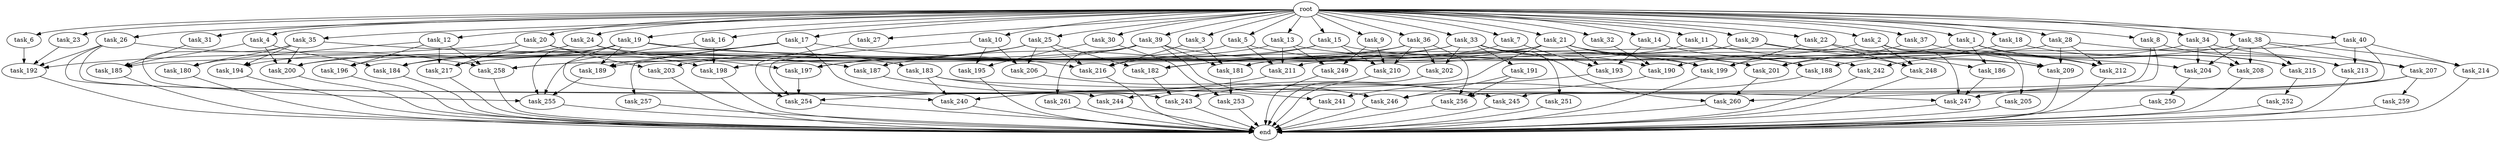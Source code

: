 digraph G {
  root [size="0.000000"];
  task_1 [size="102.400000"];
  task_2 [size="102.400000"];
  task_3 [size="102.400000"];
  task_4 [size="102.400000"];
  task_5 [size="102.400000"];
  task_6 [size="102.400000"];
  task_7 [size="102.400000"];
  task_8 [size="102.400000"];
  task_9 [size="102.400000"];
  task_10 [size="102.400000"];
  task_11 [size="102.400000"];
  task_12 [size="102.400000"];
  task_13 [size="102.400000"];
  task_14 [size="102.400000"];
  task_15 [size="102.400000"];
  task_16 [size="102.400000"];
  task_17 [size="102.400000"];
  task_18 [size="102.400000"];
  task_19 [size="102.400000"];
  task_20 [size="102.400000"];
  task_21 [size="102.400000"];
  task_22 [size="102.400000"];
  task_23 [size="102.400000"];
  task_24 [size="102.400000"];
  task_25 [size="102.400000"];
  task_26 [size="102.400000"];
  task_27 [size="102.400000"];
  task_28 [size="102.400000"];
  task_29 [size="102.400000"];
  task_30 [size="102.400000"];
  task_31 [size="102.400000"];
  task_32 [size="102.400000"];
  task_33 [size="102.400000"];
  task_34 [size="102.400000"];
  task_35 [size="102.400000"];
  task_36 [size="102.400000"];
  task_37 [size="102.400000"];
  task_38 [size="102.400000"];
  task_39 [size="102.400000"];
  task_40 [size="102.400000"];
  task_180 [size="24910810316.800003"];
  task_181 [size="249108103168.000000"];
  task_182 [size="77309411328.000000"];
  task_183 [size="69578470195.199997"];
  task_184 [size="98784247808.000000"];
  task_185 [size="97066260889.600006"];
  task_186 [size="38654705664.000000"];
  task_187 [size="76450417868.800003"];
  task_188 [size="133143986176.000000"];
  task_189 [size="97066260889.600006"];
  task_190 [size="110810156236.800003"];
  task_191 [size="54975581388.800003"];
  task_192 [size="216466351718.400024"];
  task_193 [size="149464861900.800018"];
  task_194 [size="76450417868.800003"];
  task_195 [size="124554051584.000000"];
  task_196 [size="58411555225.600006"];
  task_197 [size="104797202022.400009"];
  task_198 [size="155477816115.200012"];
  task_199 [size="67860483276.800003"];
  task_200 [size="112528143155.200012"];
  task_201 [size="201004469452.800018"];
  task_202 [size="68719476736.000000"];
  task_203 [size="73014444032.000000"];
  task_204 [size="94489280512.000000"];
  task_205 [size="42090679500.800003"];
  task_206 [size="111669149696.000000"];
  task_207 [size="24910810316.800003"];
  task_208 [size="38654705664.000000"];
  task_209 [size="166644731084.800018"];
  task_210 [size="91053306675.200012"];
  task_211 [size="138297946931.200012"];
  task_212 [size="103938208563.200012"];
  task_213 [size="80745385164.800003"];
  task_214 [size="91053306675.200012"];
  task_215 [size="121977071206.400009"];
  task_216 [size="133143986176.000000"];
  task_217 [size="97066260889.600006"];
  task_240 [size="130567005798.400009"];
  task_241 [size="124554051584.000000"];
  task_242 [size="24910810316.800003"];
  task_243 [size="128849018880.000000"];
  task_244 [size="116823110451.200012"];
  task_245 [size="83322365542.400009"];
  task_246 [size="79027398246.400009"];
  task_247 [size="128849018880.000000"];
  task_248 [size="119400090828.800003"];
  task_249 [size="83322365542.400009"];
  task_250 [size="69578470195.199997"];
  task_251 [size="54975581388.800003"];
  task_252 [size="69578470195.199997"];
  task_253 [size="76450417868.800003"];
  task_254 [size="215607358259.200012"];
  task_255 [size="230210247065.600006"];
  task_256 [size="63565515980.800003"];
  task_257 [size="13743895347.200001"];
  task_258 [size="180388626432.000000"];
  task_259 [size="30923764531.200001"];
  task_260 [size="116823110451.200012"];
  task_261 [size="7730941132.800000"];
  end [size="0.000000"];

  root -> task_1 [size="1.000000"];
  root -> task_2 [size="1.000000"];
  root -> task_3 [size="1.000000"];
  root -> task_4 [size="1.000000"];
  root -> task_5 [size="1.000000"];
  root -> task_6 [size="1.000000"];
  root -> task_7 [size="1.000000"];
  root -> task_8 [size="1.000000"];
  root -> task_9 [size="1.000000"];
  root -> task_10 [size="1.000000"];
  root -> task_11 [size="1.000000"];
  root -> task_12 [size="1.000000"];
  root -> task_13 [size="1.000000"];
  root -> task_14 [size="1.000000"];
  root -> task_15 [size="1.000000"];
  root -> task_16 [size="1.000000"];
  root -> task_17 [size="1.000000"];
  root -> task_18 [size="1.000000"];
  root -> task_19 [size="1.000000"];
  root -> task_20 [size="1.000000"];
  root -> task_21 [size="1.000000"];
  root -> task_22 [size="1.000000"];
  root -> task_23 [size="1.000000"];
  root -> task_24 [size="1.000000"];
  root -> task_25 [size="1.000000"];
  root -> task_26 [size="1.000000"];
  root -> task_27 [size="1.000000"];
  root -> task_28 [size="1.000000"];
  root -> task_29 [size="1.000000"];
  root -> task_30 [size="1.000000"];
  root -> task_31 [size="1.000000"];
  root -> task_32 [size="1.000000"];
  root -> task_33 [size="1.000000"];
  root -> task_34 [size="1.000000"];
  root -> task_35 [size="1.000000"];
  root -> task_36 [size="1.000000"];
  root -> task_37 [size="1.000000"];
  root -> task_38 [size="1.000000"];
  root -> task_39 [size="1.000000"];
  root -> task_40 [size="1.000000"];
  task_1 -> task_186 [size="301989888.000000"];
  task_1 -> task_199 [size="301989888.000000"];
  task_1 -> task_212 [size="301989888.000000"];
  task_1 -> task_215 [size="301989888.000000"];
  task_2 -> task_190 [size="411041792.000000"];
  task_2 -> task_205 [size="411041792.000000"];
  task_2 -> task_247 [size="411041792.000000"];
  task_2 -> task_248 [size="411041792.000000"];
  task_3 -> task_181 [size="679477248.000000"];
  task_3 -> task_216 [size="679477248.000000"];
  task_4 -> task_184 [size="75497472.000000"];
  task_4 -> task_185 [size="75497472.000000"];
  task_4 -> task_200 [size="75497472.000000"];
  task_5 -> task_201 [size="536870912.000000"];
  task_5 -> task_211 [size="536870912.000000"];
  task_5 -> task_217 [size="536870912.000000"];
  task_6 -> task_192 [size="134217728.000000"];
  task_7 -> task_181 [size="838860800.000000"];
  task_7 -> task_193 [size="838860800.000000"];
  task_8 -> task_213 [size="75497472.000000"];
  task_8 -> task_246 [size="75497472.000000"];
  task_8 -> task_256 [size="75497472.000000"];
  task_9 -> task_210 [size="679477248.000000"];
  task_9 -> task_249 [size="679477248.000000"];
  task_10 -> task_195 [size="679477248.000000"];
  task_10 -> task_206 [size="679477248.000000"];
  task_10 -> task_254 [size="679477248.000000"];
  task_11 -> task_181 [size="838860800.000000"];
  task_11 -> task_209 [size="838860800.000000"];
  task_12 -> task_180 [size="33554432.000000"];
  task_12 -> task_196 [size="33554432.000000"];
  task_12 -> task_217 [size="33554432.000000"];
  task_12 -> task_258 [size="33554432.000000"];
  task_13 -> task_200 [size="134217728.000000"];
  task_13 -> task_208 [size="134217728.000000"];
  task_13 -> task_211 [size="134217728.000000"];
  task_13 -> task_249 [size="134217728.000000"];
  task_14 -> task_188 [size="411041792.000000"];
  task_14 -> task_193 [size="411041792.000000"];
  task_15 -> task_209 [size="75497472.000000"];
  task_15 -> task_210 [size="75497472.000000"];
  task_15 -> task_216 [size="75497472.000000"];
  task_15 -> task_217 [size="75497472.000000"];
  task_16 -> task_198 [size="679477248.000000"];
  task_16 -> task_255 [size="679477248.000000"];
  task_17 -> task_184 [size="134217728.000000"];
  task_17 -> task_189 [size="134217728.000000"];
  task_17 -> task_216 [size="134217728.000000"];
  task_17 -> task_243 [size="134217728.000000"];
  task_17 -> task_257 [size="134217728.000000"];
  task_18 -> task_188 [size="679477248.000000"];
  task_18 -> task_215 [size="679477248.000000"];
  task_19 -> task_183 [size="679477248.000000"];
  task_19 -> task_184 [size="679477248.000000"];
  task_19 -> task_189 [size="679477248.000000"];
  task_19 -> task_200 [size="679477248.000000"];
  task_19 -> task_204 [size="679477248.000000"];
  task_19 -> task_243 [size="679477248.000000"];
  task_19 -> task_255 [size="679477248.000000"];
  task_20 -> task_192 [size="301989888.000000"];
  task_20 -> task_198 [size="301989888.000000"];
  task_20 -> task_203 [size="301989888.000000"];
  task_20 -> task_217 [size="301989888.000000"];
  task_21 -> task_182 [size="209715200.000000"];
  task_21 -> task_188 [size="209715200.000000"];
  task_21 -> task_193 [size="209715200.000000"];
  task_21 -> task_199 [size="209715200.000000"];
  task_21 -> task_242 [size="209715200.000000"];
  task_21 -> task_254 [size="209715200.000000"];
  task_21 -> task_258 [size="209715200.000000"];
  task_22 -> task_186 [size="75497472.000000"];
  task_22 -> task_199 [size="75497472.000000"];
  task_22 -> task_248 [size="75497472.000000"];
  task_23 -> task_192 [size="838860800.000000"];
  task_24 -> task_194 [size="536870912.000000"];
  task_24 -> task_196 [size="536870912.000000"];
  task_24 -> task_197 [size="536870912.000000"];
  task_24 -> task_201 [size="536870912.000000"];
  task_25 -> task_182 [size="411041792.000000"];
  task_25 -> task_197 [size="411041792.000000"];
  task_25 -> task_203 [size="411041792.000000"];
  task_25 -> task_206 [size="411041792.000000"];
  task_25 -> task_216 [size="411041792.000000"];
  task_26 -> task_192 [size="838860800.000000"];
  task_26 -> task_240 [size="838860800.000000"];
  task_26 -> task_244 [size="838860800.000000"];
  task_26 -> task_258 [size="838860800.000000"];
  task_27 -> task_254 [size="536870912.000000"];
  task_28 -> task_185 [size="33554432.000000"];
  task_28 -> task_209 [size="33554432.000000"];
  task_28 -> task_212 [size="33554432.000000"];
  task_28 -> task_213 [size="33554432.000000"];
  task_29 -> task_212 [size="679477248.000000"];
  task_29 -> task_248 [size="679477248.000000"];
  task_29 -> task_258 [size="679477248.000000"];
  task_30 -> task_195 [size="536870912.000000"];
  task_30 -> task_253 [size="536870912.000000"];
  task_31 -> task_185 [size="838860800.000000"];
  task_32 -> task_190 [size="134217728.000000"];
  task_33 -> task_187 [size="536870912.000000"];
  task_33 -> task_190 [size="536870912.000000"];
  task_33 -> task_191 [size="536870912.000000"];
  task_33 -> task_198 [size="536870912.000000"];
  task_33 -> task_202 [size="536870912.000000"];
  task_33 -> task_251 [size="536870912.000000"];
  task_33 -> task_260 [size="536870912.000000"];
  task_34 -> task_204 [size="33554432.000000"];
  task_34 -> task_207 [size="33554432.000000"];
  task_34 -> task_208 [size="33554432.000000"];
  task_34 -> task_242 [size="33554432.000000"];
  task_35 -> task_180 [size="209715200.000000"];
  task_35 -> task_187 [size="209715200.000000"];
  task_35 -> task_194 [size="209715200.000000"];
  task_35 -> task_200 [size="209715200.000000"];
  task_35 -> task_255 [size="209715200.000000"];
  task_36 -> task_182 [size="134217728.000000"];
  task_36 -> task_189 [size="134217728.000000"];
  task_36 -> task_202 [size="134217728.000000"];
  task_36 -> task_210 [size="134217728.000000"];
  task_36 -> task_256 [size="134217728.000000"];
  task_37 -> task_201 [size="679477248.000000"];
  task_37 -> task_209 [size="679477248.000000"];
  task_38 -> task_201 [size="209715200.000000"];
  task_38 -> task_204 [size="209715200.000000"];
  task_38 -> task_207 [size="209715200.000000"];
  task_38 -> task_208 [size="209715200.000000"];
  task_38 -> task_214 [size="209715200.000000"];
  task_38 -> task_215 [size="209715200.000000"];
  task_39 -> task_181 [size="75497472.000000"];
  task_39 -> task_184 [size="75497472.000000"];
  task_39 -> task_197 [size="75497472.000000"];
  task_39 -> task_199 [size="75497472.000000"];
  task_39 -> task_246 [size="75497472.000000"];
  task_39 -> task_261 [size="75497472.000000"];
  task_40 -> task_211 [size="679477248.000000"];
  task_40 -> task_213 [size="679477248.000000"];
  task_40 -> task_214 [size="679477248.000000"];
  task_40 -> task_245 [size="679477248.000000"];
  task_180 -> end [size="1.000000"];
  task_181 -> task_253 [size="209715200.000000"];
  task_182 -> task_243 [size="411041792.000000"];
  task_183 -> task_240 [size="134217728.000000"];
  task_183 -> task_245 [size="134217728.000000"];
  task_183 -> task_247 [size="134217728.000000"];
  task_184 -> end [size="1.000000"];
  task_185 -> end [size="1.000000"];
  task_186 -> task_247 [size="411041792.000000"];
  task_187 -> task_241 [size="536870912.000000"];
  task_188 -> task_241 [size="679477248.000000"];
  task_189 -> task_255 [size="679477248.000000"];
  task_190 -> task_243 [size="33554432.000000"];
  task_191 -> task_246 [size="411041792.000000"];
  task_191 -> task_256 [size="411041792.000000"];
  task_192 -> end [size="1.000000"];
  task_193 -> task_244 [size="301989888.000000"];
  task_194 -> end [size="1.000000"];
  task_195 -> end [size="1.000000"];
  task_196 -> end [size="1.000000"];
  task_197 -> task_254 [size="679477248.000000"];
  task_198 -> end [size="1.000000"];
  task_199 -> end [size="1.000000"];
  task_200 -> end [size="1.000000"];
  task_201 -> task_260 [size="301989888.000000"];
  task_202 -> end [size="1.000000"];
  task_203 -> end [size="1.000000"];
  task_204 -> task_250 [size="679477248.000000"];
  task_205 -> end [size="1.000000"];
  task_206 -> task_246 [size="209715200.000000"];
  task_207 -> task_247 [size="301989888.000000"];
  task_207 -> task_259 [size="301989888.000000"];
  task_207 -> task_260 [size="301989888.000000"];
  task_208 -> end [size="1.000000"];
  task_209 -> end [size="1.000000"];
  task_210 -> end [size="1.000000"];
  task_211 -> task_240 [size="301989888.000000"];
  task_212 -> end [size="1.000000"];
  task_213 -> end [size="1.000000"];
  task_214 -> end [size="1.000000"];
  task_215 -> task_252 [size="679477248.000000"];
  task_216 -> end [size="1.000000"];
  task_217 -> end [size="1.000000"];
  task_240 -> end [size="1.000000"];
  task_241 -> end [size="1.000000"];
  task_242 -> end [size="1.000000"];
  task_243 -> end [size="1.000000"];
  task_244 -> end [size="1.000000"];
  task_245 -> end [size="1.000000"];
  task_246 -> end [size="1.000000"];
  task_247 -> end [size="1.000000"];
  task_248 -> end [size="1.000000"];
  task_249 -> end [size="1.000000"];
  task_250 -> end [size="1.000000"];
  task_251 -> end [size="1.000000"];
  task_252 -> end [size="1.000000"];
  task_253 -> end [size="1.000000"];
  task_254 -> end [size="1.000000"];
  task_255 -> end [size="1.000000"];
  task_256 -> end [size="1.000000"];
  task_257 -> end [size="1.000000"];
  task_258 -> end [size="1.000000"];
  task_259 -> end [size="1.000000"];
  task_260 -> end [size="1.000000"];
  task_261 -> end [size="1.000000"];
}
